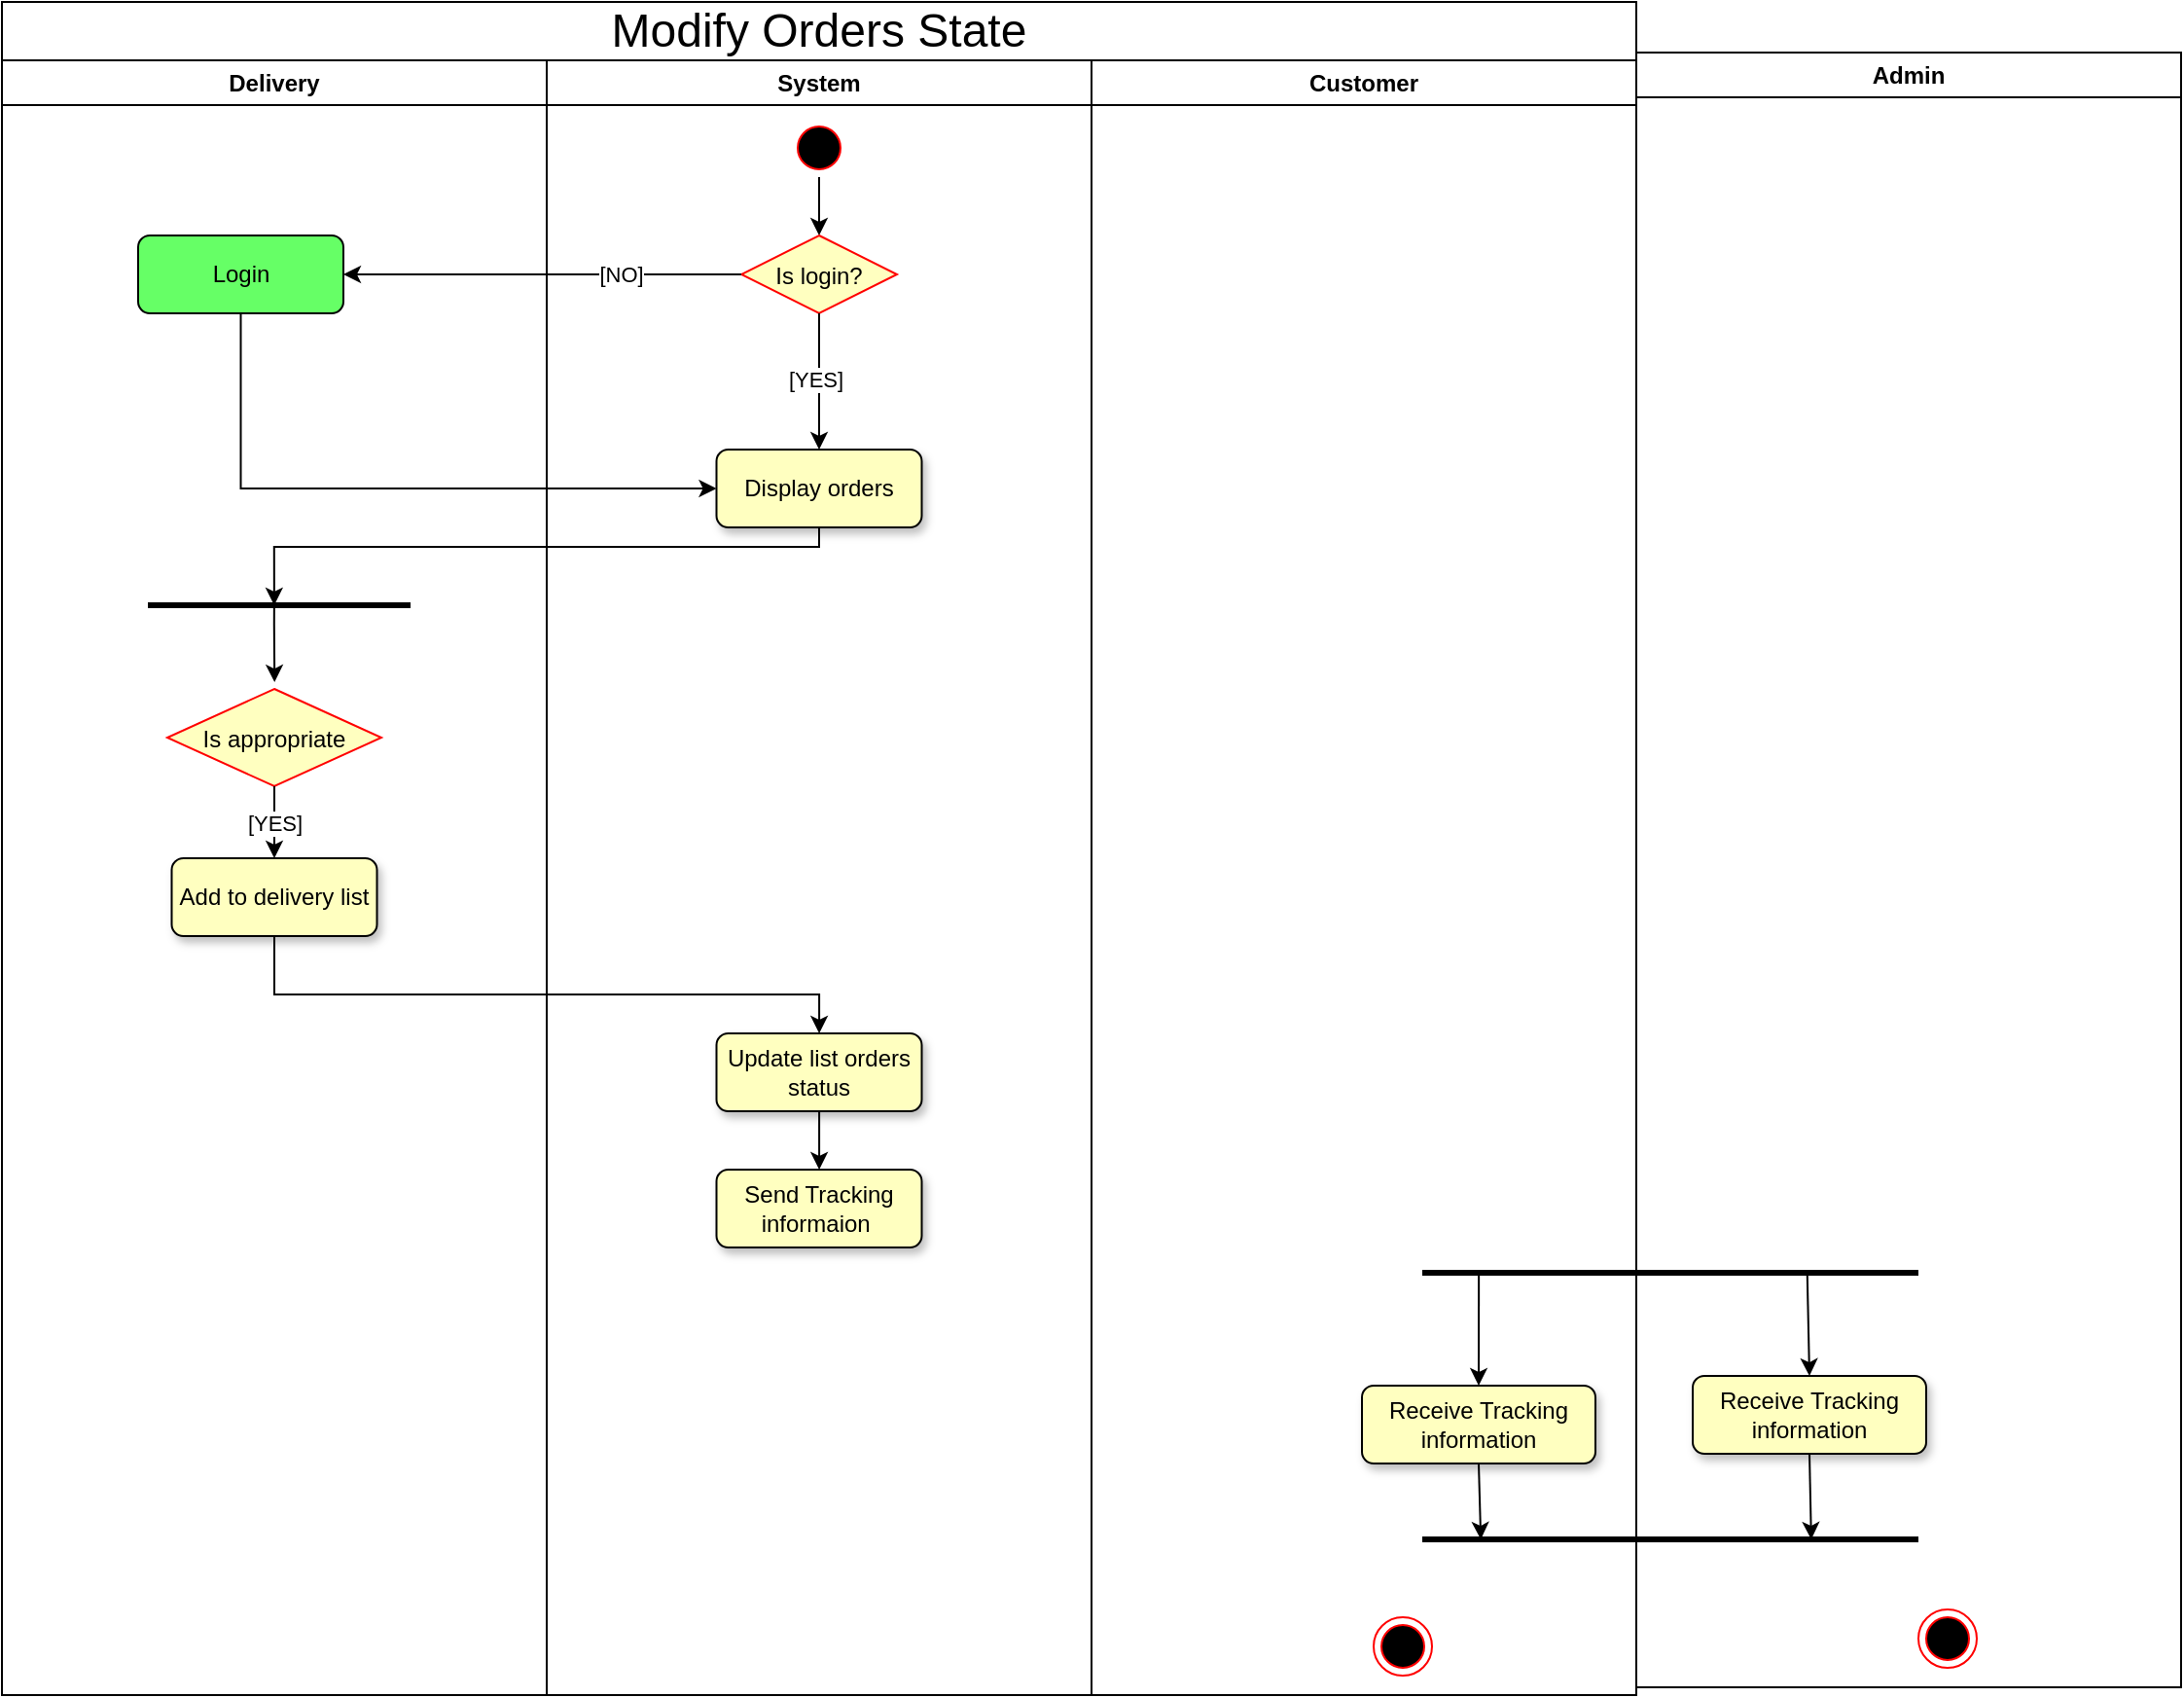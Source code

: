 <mxfile version="24.7.17">
  <diagram name="Page-1" id="vEHoGhZeKTkHsyrvR0kq">
    <mxGraphModel dx="1159" dy="725" grid="1" gridSize="1" guides="1" tooltips="1" connect="1" arrows="1" fold="1" page="1" pageScale="1" pageWidth="3300" pageHeight="2339" math="0" shadow="0">
      <root>
        <mxCell id="0" />
        <mxCell id="1" parent="0" />
        <mxCell id="-r_qg4FtMJnu3XkmjTHc-1" value="Delivery" style="swimlane;whiteSpace=wrap;fillColor=#FFFFFF;" parent="1" vertex="1">
          <mxGeometry x="1400" y="220" width="280" height="840" as="geometry" />
        </mxCell>
        <mxCell id="-r_qg4FtMJnu3XkmjTHc-2" style="edgeStyle=orthogonalEdgeStyle;rounded=0;orthogonalLoop=1;jettySize=auto;html=1;exitX=0.481;exitY=0.5;exitDx=0;exitDy=0;exitPerimeter=0;entryX=0.501;entryY=-0.069;entryDx=0;entryDy=0;entryPerimeter=0;fillColor=#FFFFC0;" parent="-r_qg4FtMJnu3XkmjTHc-1" source="-r_qg4FtMJnu3XkmjTHc-3" target="-r_qg4FtMJnu3XkmjTHc-4" edge="1">
          <mxGeometry relative="1" as="geometry">
            <mxPoint x="139.914" y="333" as="targetPoint" />
            <mxPoint x="140" y="290" as="sourcePoint" />
            <Array as="points">
              <mxPoint x="140" y="290" />
              <mxPoint x="140" y="290" />
            </Array>
          </mxGeometry>
        </mxCell>
        <mxCell id="-r_qg4FtMJnu3XkmjTHc-3" value="" style="line;strokeWidth=3;fillColor=#FFFFC0;align=left;verticalAlign=middle;spacingTop=-1;spacingLeft=3;spacingRight=3;rotatable=0;labelPosition=right;points=[];portConstraint=eastwest;strokeColor=inherit;" parent="-r_qg4FtMJnu3XkmjTHc-1" vertex="1">
          <mxGeometry x="75" y="276" width="135" height="8" as="geometry" />
        </mxCell>
        <mxCell id="-r_qg4FtMJnu3XkmjTHc-4" value="Is appropriate" style="rhombus;fillColor=#FFFFC0;strokeColor=#ff0000;" parent="-r_qg4FtMJnu3XkmjTHc-1" vertex="1">
          <mxGeometry x="85" y="323" width="110" height="50" as="geometry" />
        </mxCell>
        <mxCell id="-r_qg4FtMJnu3XkmjTHc-5" value="[YES]" style="edgeStyle=orthogonalEdgeStyle;rounded=0;orthogonalLoop=1;jettySize=auto;html=1;entryX=0.5;entryY=0;entryDx=0;entryDy=0;fillColor=#FFFFC0;" parent="-r_qg4FtMJnu3XkmjTHc-1" source="-r_qg4FtMJnu3XkmjTHc-4" target="-r_qg4FtMJnu3XkmjTHc-6" edge="1">
          <mxGeometry relative="1" as="geometry">
            <mxPoint x="140.675" y="420.568" as="targetPoint" />
          </mxGeometry>
        </mxCell>
        <mxCell id="-r_qg4FtMJnu3XkmjTHc-6" value="Add to delivery list" style="rounded=1;whiteSpace=wrap;html=1;fillColor=#FFFFC0;shadow=1;" parent="-r_qg4FtMJnu3XkmjTHc-1" vertex="1">
          <mxGeometry x="87.25" y="410" width="105.5" height="40" as="geometry" />
        </mxCell>
        <mxCell id="-r_qg4FtMJnu3XkmjTHc-7" value="&lt;span style=&quot;text-wrap-mode: nowrap;&quot;&gt;Login&lt;/span&gt;" style="rounded=1;whiteSpace=wrap;html=1;fillColor=#66FF66;" parent="-r_qg4FtMJnu3XkmjTHc-1" vertex="1">
          <mxGeometry x="70" y="90" width="105.5" height="40" as="geometry" />
        </mxCell>
        <mxCell id="-r_qg4FtMJnu3XkmjTHc-8" value="System" style="swimlane;whiteSpace=wrap;fillColor=#FFFFFF;" parent="1" vertex="1">
          <mxGeometry x="1680" y="220" width="280" height="840" as="geometry" />
        </mxCell>
        <mxCell id="-r_qg4FtMJnu3XkmjTHc-9" value="Display orders" style="rounded=1;whiteSpace=wrap;html=1;fillColor=#FFFFC0;shadow=1;" parent="-r_qg4FtMJnu3XkmjTHc-8" vertex="1">
          <mxGeometry x="87.25" y="200" width="105.5" height="40" as="geometry" />
        </mxCell>
        <mxCell id="-r_qg4FtMJnu3XkmjTHc-10" style="edgeStyle=orthogonalEdgeStyle;rounded=0;orthogonalLoop=1;jettySize=auto;html=1;fillColor=#FFFFC0;" parent="-r_qg4FtMJnu3XkmjTHc-8" source="-r_qg4FtMJnu3XkmjTHc-11" target="-r_qg4FtMJnu3XkmjTHc-12" edge="1">
          <mxGeometry relative="1" as="geometry" />
        </mxCell>
        <mxCell id="-r_qg4FtMJnu3XkmjTHc-11" value="Update list orders status" style="rounded=1;whiteSpace=wrap;html=1;fillColor=#FFFFC0;shadow=1;" parent="-r_qg4FtMJnu3XkmjTHc-8" vertex="1">
          <mxGeometry x="87.25" y="500" width="105.5" height="40" as="geometry" />
        </mxCell>
        <mxCell id="-r_qg4FtMJnu3XkmjTHc-12" value="Send Tracking informaion&amp;nbsp;" style="rounded=1;whiteSpace=wrap;html=1;fillColor=#FFFFC0;shadow=1;" parent="-r_qg4FtMJnu3XkmjTHc-8" vertex="1">
          <mxGeometry x="87.25" y="570" width="105.5" height="40" as="geometry" />
        </mxCell>
        <mxCell id="-r_qg4FtMJnu3XkmjTHc-13" value="" style="edgeStyle=orthogonalEdgeStyle;rounded=0;orthogonalLoop=1;jettySize=auto;html=1;fillColor=#FFFFC0;" parent="-r_qg4FtMJnu3XkmjTHc-8" source="-r_qg4FtMJnu3XkmjTHc-14" target="-r_qg4FtMJnu3XkmjTHc-15" edge="1">
          <mxGeometry relative="1" as="geometry" />
        </mxCell>
        <mxCell id="-r_qg4FtMJnu3XkmjTHc-14" value="" style="ellipse;shape=startState;fillColor=#000000;strokeColor=#ff0000;" parent="-r_qg4FtMJnu3XkmjTHc-8" vertex="1">
          <mxGeometry x="125" y="30" width="30" height="30" as="geometry" />
        </mxCell>
        <mxCell id="-r_qg4FtMJnu3XkmjTHc-15" value="Is login?" style="rhombus;fillColor=#FFFFC0;strokeColor=#ff0000;" parent="-r_qg4FtMJnu3XkmjTHc-8" vertex="1">
          <mxGeometry x="100" y="90" width="80" height="40" as="geometry" />
        </mxCell>
        <mxCell id="-r_qg4FtMJnu3XkmjTHc-16" style="edgeStyle=orthogonalEdgeStyle;rounded=0;orthogonalLoop=1;jettySize=auto;html=1;entryX=0.5;entryY=0;entryDx=0;entryDy=0;fillColor=#FFFFC0;exitX=0.5;exitY=1;exitDx=0;exitDy=0;" parent="-r_qg4FtMJnu3XkmjTHc-8" source="-r_qg4FtMJnu3XkmjTHc-15" target="-r_qg4FtMJnu3XkmjTHc-9" edge="1">
          <mxGeometry relative="1" as="geometry">
            <Array as="points">
              <mxPoint x="140" y="180" />
              <mxPoint x="140" y="180" />
            </Array>
            <mxPoint x="-220" y="170" as="sourcePoint" />
            <mxPoint x="32.25" y="230" as="targetPoint" />
          </mxGeometry>
        </mxCell>
        <mxCell id="-r_qg4FtMJnu3XkmjTHc-17" value="[YES]" style="edgeLabel;html=1;align=center;verticalAlign=middle;resizable=0;points=[];fillColor=#FFFFC0;" parent="-r_qg4FtMJnu3XkmjTHc-16" vertex="1" connectable="0">
          <mxGeometry x="-0.034" y="-2" relative="1" as="geometry">
            <mxPoint as="offset" />
          </mxGeometry>
        </mxCell>
        <mxCell id="-r_qg4FtMJnu3XkmjTHc-18" style="edgeStyle=orthogonalEdgeStyle;rounded=0;orthogonalLoop=1;jettySize=auto;html=1;exitX=0.5;exitY=1;exitDx=0;exitDy=0;fillColor=#FFFFC0;" parent="1" source="-r_qg4FtMJnu3XkmjTHc-6" target="-r_qg4FtMJnu3XkmjTHc-11" edge="1">
          <mxGeometry relative="1" as="geometry">
            <Array as="points">
              <mxPoint x="1540" y="700" />
            </Array>
            <mxPoint x="1537" y="713" as="sourcePoint" />
          </mxGeometry>
        </mxCell>
        <mxCell id="-r_qg4FtMJnu3XkmjTHc-19" style="edgeStyle=orthogonalEdgeStyle;rounded=0;orthogonalLoop=1;jettySize=auto;html=1;entryX=0.481;entryY=0.5;entryDx=0;entryDy=0;entryPerimeter=0;exitX=0.5;exitY=1;exitDx=0;exitDy=0;fillColor=#FFFFC0;" parent="1" source="-r_qg4FtMJnu3XkmjTHc-9" target="-r_qg4FtMJnu3XkmjTHc-3" edge="1">
          <mxGeometry relative="1" as="geometry">
            <Array as="points">
              <mxPoint x="1820" y="470" />
              <mxPoint x="1540" y="470" />
            </Array>
            <mxPoint x="1760" y="470" as="sourcePoint" />
            <mxPoint x="1540" y="490" as="targetPoint" />
          </mxGeometry>
        </mxCell>
        <mxCell id="-r_qg4FtMJnu3XkmjTHc-20" value="Customer" style="swimlane;whiteSpace=wrap;fillColor=#FFFFFF;" parent="1" vertex="1">
          <mxGeometry x="1960" y="220" width="280" height="840" as="geometry" />
        </mxCell>
        <mxCell id="-r_qg4FtMJnu3XkmjTHc-22" value="" style="ellipse;shape=endState;fillColor=#000000;strokeColor=#ff0000" parent="-r_qg4FtMJnu3XkmjTHc-20" vertex="1">
          <mxGeometry x="145" y="800" width="30" height="30" as="geometry" />
        </mxCell>
        <mxCell id="-r_qg4FtMJnu3XkmjTHc-24" value="Receive Tracking information" style="rounded=1;whiteSpace=wrap;html=1;fillColor=#FFFFC0;shadow=1;" parent="-r_qg4FtMJnu3XkmjTHc-20" vertex="1">
          <mxGeometry x="139" y="681" width="120" height="40" as="geometry" />
        </mxCell>
        <mxCell id="-r_qg4FtMJnu3XkmjTHc-27" value="&lt;span style=&quot;text-align: left;&quot;&gt;&lt;font style=&quot;font-size: 24px;&quot;&gt;Modify Orders State&lt;/font&gt;&lt;/span&gt;" style="rounded=0;whiteSpace=wrap;html=1;" parent="1" vertex="1">
          <mxGeometry x="1400" y="190" width="840" height="30" as="geometry" />
        </mxCell>
        <mxCell id="-r_qg4FtMJnu3XkmjTHc-28" value="" style="edgeStyle=orthogonalEdgeStyle;rounded=0;orthogonalLoop=1;jettySize=auto;html=1;fillColor=#FFFFC0;" parent="1" source="-r_qg4FtMJnu3XkmjTHc-7" target="-r_qg4FtMJnu3XkmjTHc-9" edge="1">
          <mxGeometry relative="1" as="geometry">
            <Array as="points">
              <mxPoint x="1523" y="440" />
            </Array>
          </mxGeometry>
        </mxCell>
        <mxCell id="-r_qg4FtMJnu3XkmjTHc-29" style="edgeStyle=orthogonalEdgeStyle;rounded=0;orthogonalLoop=1;jettySize=auto;html=1;fillColor=#FFFFC0;exitX=0;exitY=0.5;exitDx=0;exitDy=0;entryX=1;entryY=0.5;entryDx=0;entryDy=0;" parent="1" source="-r_qg4FtMJnu3XkmjTHc-15" target="-r_qg4FtMJnu3XkmjTHc-7" edge="1">
          <mxGeometry relative="1" as="geometry">
            <mxPoint x="1555" y="300" as="sourcePoint" />
            <mxPoint x="1690" y="280" as="targetPoint" />
          </mxGeometry>
        </mxCell>
        <mxCell id="-r_qg4FtMJnu3XkmjTHc-30" value="[NO]" style="edgeLabel;html=1;align=center;verticalAlign=middle;resizable=0;points=[];fillColor=#FFFFC0;" parent="-r_qg4FtMJnu3XkmjTHc-29" vertex="1" connectable="0">
          <mxGeometry x="-0.395" relative="1" as="geometry">
            <mxPoint as="offset" />
          </mxGeometry>
        </mxCell>
        <mxCell id="8uFeKp76D9yrufBRtB4G-1" value="Admin" style="swimlane;whiteSpace=wrap;fillColor=#FFFFFF;" vertex="1" parent="1">
          <mxGeometry x="2240" y="216" width="280" height="840" as="geometry" />
        </mxCell>
        <mxCell id="8uFeKp76D9yrufBRtB4G-3" value="" style="ellipse;shape=endState;fillColor=#000000;strokeColor=#ff0000" vertex="1" parent="8uFeKp76D9yrufBRtB4G-1">
          <mxGeometry x="145" y="800" width="30" height="30" as="geometry" />
        </mxCell>
        <mxCell id="8uFeKp76D9yrufBRtB4G-5" value="Receive Tracking information" style="rounded=1;whiteSpace=wrap;html=1;fillColor=#FFFFC0;shadow=1;" vertex="1" parent="8uFeKp76D9yrufBRtB4G-1">
          <mxGeometry x="29" y="680" width="120" height="40" as="geometry" />
        </mxCell>
        <mxCell id="8uFeKp76D9yrufBRtB4G-7" value="" style="line;strokeWidth=3;fillColor=#FFFFC0;align=left;verticalAlign=middle;spacingTop=-1;spacingLeft=3;spacingRight=3;rotatable=0;labelPosition=right;points=[];portConstraint=eastwest;strokeColor=inherit;" vertex="1" parent="8uFeKp76D9yrufBRtB4G-1">
          <mxGeometry x="-110" y="617" width="255" height="20" as="geometry" />
        </mxCell>
        <mxCell id="8uFeKp76D9yrufBRtB4G-9" value="" style="line;strokeWidth=3;fillColor=#FFFFC0;align=left;verticalAlign=middle;spacingTop=-1;spacingLeft=3;spacingRight=3;rotatable=0;labelPosition=right;points=[];portConstraint=eastwest;strokeColor=inherit;" vertex="1" parent="8uFeKp76D9yrufBRtB4G-1">
          <mxGeometry x="-110" y="760" width="255" height="8" as="geometry" />
        </mxCell>
        <mxCell id="8uFeKp76D9yrufBRtB4G-12" value="" style="endArrow=classic;html=1;rounded=0;entryX=0.5;entryY=0;entryDx=0;entryDy=0;exitX=0.776;exitY=0.55;exitDx=0;exitDy=0;exitPerimeter=0;" edge="1" parent="8uFeKp76D9yrufBRtB4G-1" source="8uFeKp76D9yrufBRtB4G-7" target="8uFeKp76D9yrufBRtB4G-5">
          <mxGeometry width="50" height="50" relative="1" as="geometry">
            <mxPoint x="90" y="620" as="sourcePoint" />
            <mxPoint x="81" y="670" as="targetPoint" />
          </mxGeometry>
        </mxCell>
        <mxCell id="8uFeKp76D9yrufBRtB4G-14" value="" style="endArrow=classic;html=1;rounded=0;entryX=0.784;entryY=0.5;entryDx=0;entryDy=0;exitX=0.5;exitY=1;exitDx=0;exitDy=0;entryPerimeter=0;" edge="1" parent="8uFeKp76D9yrufBRtB4G-1" source="8uFeKp76D9yrufBRtB4G-5" target="8uFeKp76D9yrufBRtB4G-9">
          <mxGeometry width="50" height="50" relative="1" as="geometry">
            <mxPoint x="89" y="629" as="sourcePoint" />
            <mxPoint x="90" y="681" as="targetPoint" />
          </mxGeometry>
        </mxCell>
        <mxCell id="8uFeKp76D9yrufBRtB4G-10" value="" style="endArrow=classic;html=1;rounded=0;exitX=0.114;exitY=0.45;exitDx=0;exitDy=0;exitPerimeter=0;entryX=0.5;entryY=0;entryDx=0;entryDy=0;" edge="1" parent="1" source="8uFeKp76D9yrufBRtB4G-7" target="-r_qg4FtMJnu3XkmjTHc-24">
          <mxGeometry width="50" height="50" relative="1" as="geometry">
            <mxPoint x="2140" y="800" as="sourcePoint" />
            <mxPoint x="2190" y="750" as="targetPoint" />
          </mxGeometry>
        </mxCell>
        <mxCell id="8uFeKp76D9yrufBRtB4G-15" value="" style="endArrow=classic;html=1;rounded=0;entryX=0.118;entryY=0.5;entryDx=0;entryDy=0;exitX=0.5;exitY=1;exitDx=0;exitDy=0;entryPerimeter=0;" edge="1" parent="1" source="-r_qg4FtMJnu3XkmjTHc-24" target="8uFeKp76D9yrufBRtB4G-9">
          <mxGeometry width="50" height="50" relative="1" as="geometry">
            <mxPoint x="2162" y="943" as="sourcePoint" />
            <mxPoint x="2163" y="987" as="targetPoint" />
          </mxGeometry>
        </mxCell>
      </root>
    </mxGraphModel>
  </diagram>
</mxfile>
